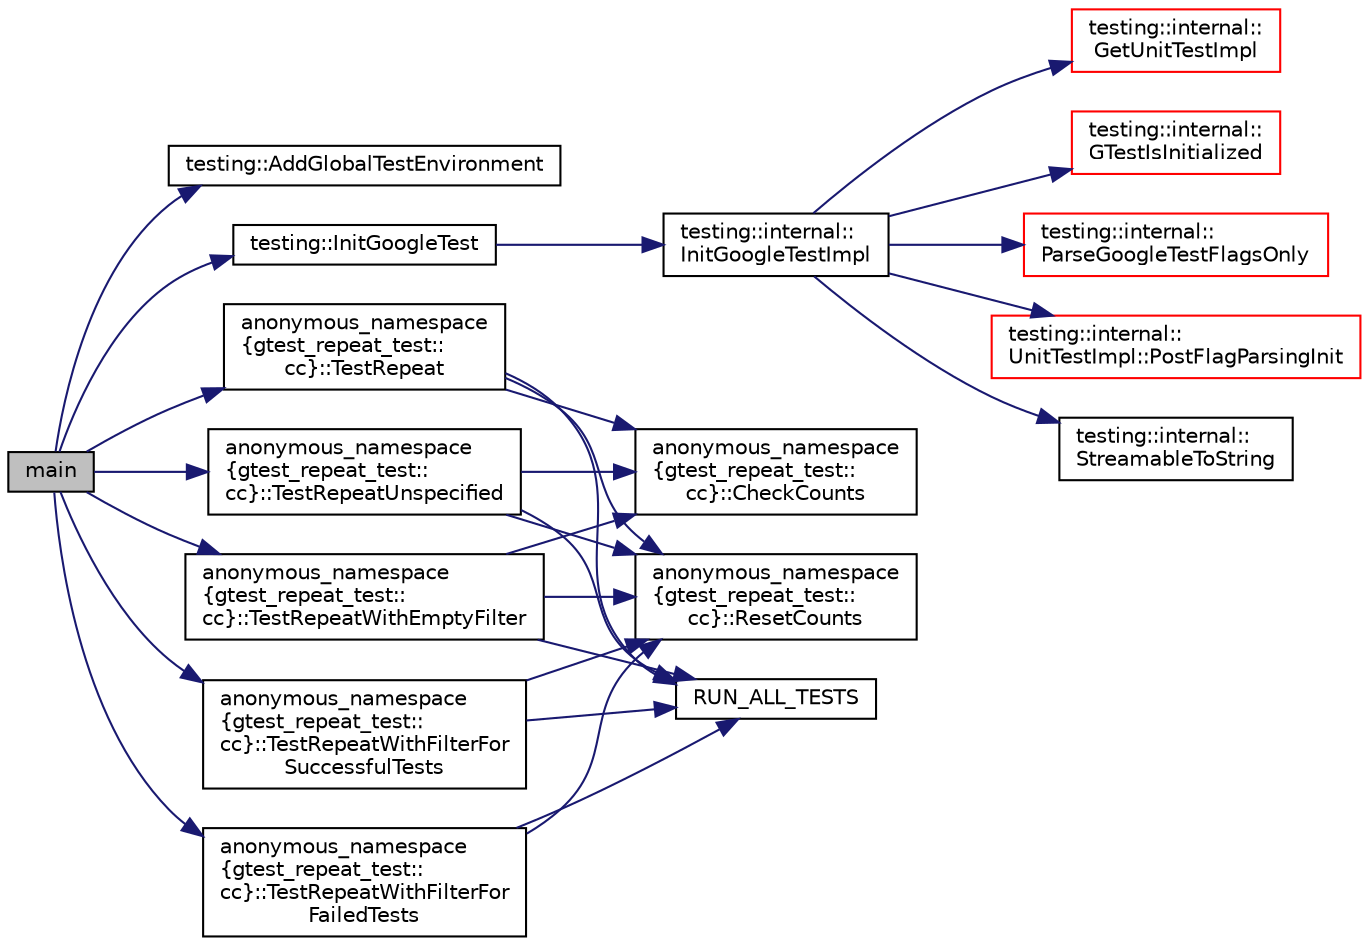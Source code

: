 digraph "main"
{
 // INTERACTIVE_SVG=YES
 // LATEX_PDF_SIZE
  bgcolor="transparent";
  edge [fontname="Helvetica",fontsize="10",labelfontname="Helvetica",labelfontsize="10"];
  node [fontname="Helvetica",fontsize="10",shape=record];
  rankdir="LR";
  Node1 [label="main",height=0.2,width=0.4,color="black", fillcolor="grey75", style="filled", fontcolor="black",tooltip=" "];
  Node1 -> Node2 [color="midnightblue",fontsize="10",style="solid",fontname="Helvetica"];
  Node2 [label="testing::AddGlobalTestEnvironment",height=0.2,width=0.4,color="black",URL="$d0/d75/namespacetesting.html#a460d7b998622e332392c1e00be3a60d5",tooltip=" "];
  Node1 -> Node3 [color="midnightblue",fontsize="10",style="solid",fontname="Helvetica"];
  Node3 [label="testing::InitGoogleTest",height=0.2,width=0.4,color="black",URL="$d0/d75/namespacetesting.html#a2ba4fda7f4d403cbcdf289327009a2da",tooltip=" "];
  Node3 -> Node4 [color="midnightblue",fontsize="10",style="solid",fontname="Helvetica"];
  Node4 [label="testing::internal::\lInitGoogleTestImpl",height=0.2,width=0.4,color="black",URL="$d0/da7/namespacetesting_1_1internal.html#ac3c6fa93391768aa91c6238b31aaeeb5",tooltip=" "];
  Node4 -> Node5 [color="midnightblue",fontsize="10",style="solid",fontname="Helvetica"];
  Node5 [label="testing::internal::\lGetUnitTestImpl",height=0.2,width=0.4,color="red",URL="$d0/da7/namespacetesting_1_1internal.html#a3ae874a4030c4aa27d77d67bf08d9e1d",tooltip=" "];
  Node4 -> Node9 [color="midnightblue",fontsize="10",style="solid",fontname="Helvetica"];
  Node9 [label="testing::internal::\lGTestIsInitialized",height=0.2,width=0.4,color="red",URL="$d0/da7/namespacetesting_1_1internal.html#a91e707e0d371fae0224ffd37f0d042af",tooltip=" "];
  Node4 -> Node11 [color="midnightblue",fontsize="10",style="solid",fontname="Helvetica"];
  Node11 [label="testing::internal::\lParseGoogleTestFlagsOnly",height=0.2,width=0.4,color="red",URL="$d0/da7/namespacetesting_1_1internal.html#a5655276556ac09c8d184920553da3e90",tooltip=" "];
  Node4 -> Node41 [color="midnightblue",fontsize="10",style="solid",fontname="Helvetica"];
  Node41 [label="testing::internal::\lUnitTestImpl::PostFlagParsingInit",height=0.2,width=0.4,color="red",URL="$d7/dda/classtesting_1_1internal_1_1_unit_test_impl.html#a3d68c6d1fdec822210f96171a3b57b47",tooltip=" "];
  Node4 -> Node40 [color="midnightblue",fontsize="10",style="solid",fontname="Helvetica"];
  Node40 [label="testing::internal::\lStreamableToString",height=0.2,width=0.4,color="black",URL="$d0/da7/namespacetesting_1_1internal.html#aad4beed95d0846e6ffc5da0978ef3bb9",tooltip=" "];
  Node1 -> Node71 [color="midnightblue",fontsize="10",style="solid",fontname="Helvetica"];
  Node71 [label="anonymous_namespace\l\{gtest_repeat_test::\lcc\}::TestRepeat",height=0.2,width=0.4,color="black",URL="$de/db4/namespaceanonymous__namespace_02gtest__repeat__test_8cc_03.html#ac6c14e8fb28c49a0a9cbc154a02e7e18",tooltip=" "];
  Node71 -> Node72 [color="midnightblue",fontsize="10",style="solid",fontname="Helvetica"];
  Node72 [label="anonymous_namespace\l\{gtest_repeat_test::\lcc\}::CheckCounts",height=0.2,width=0.4,color="black",URL="$de/db4/namespaceanonymous__namespace_02gtest__repeat__test_8cc_03.html#ab6bd8bb04c9da65056c1aec749bd91d1",tooltip=" "];
  Node71 -> Node73 [color="midnightblue",fontsize="10",style="solid",fontname="Helvetica"];
  Node73 [label="anonymous_namespace\l\{gtest_repeat_test::\lcc\}::ResetCounts",height=0.2,width=0.4,color="black",URL="$de/db4/namespaceanonymous__namespace_02gtest__repeat__test_8cc_03.html#a54650526a3b1a864a7b301f3673bc331",tooltip=" "];
  Node71 -> Node74 [color="midnightblue",fontsize="10",style="solid",fontname="Helvetica"];
  Node74 [label="RUN_ALL_TESTS",height=0.2,width=0.4,color="black",URL="$d8/d73/gtest_8h.html#a853a3792807489591d3d4a2f2ff9359f",tooltip=" "];
  Node1 -> Node75 [color="midnightblue",fontsize="10",style="solid",fontname="Helvetica"];
  Node75 [label="anonymous_namespace\l\{gtest_repeat_test::\lcc\}::TestRepeatUnspecified",height=0.2,width=0.4,color="black",URL="$de/db4/namespaceanonymous__namespace_02gtest__repeat__test_8cc_03.html#a5336fcc34807dff9a297615b985db1df",tooltip=" "];
  Node75 -> Node72 [color="midnightblue",fontsize="10",style="solid",fontname="Helvetica"];
  Node75 -> Node73 [color="midnightblue",fontsize="10",style="solid",fontname="Helvetica"];
  Node75 -> Node74 [color="midnightblue",fontsize="10",style="solid",fontname="Helvetica"];
  Node1 -> Node76 [color="midnightblue",fontsize="10",style="solid",fontname="Helvetica"];
  Node76 [label="anonymous_namespace\l\{gtest_repeat_test::\lcc\}::TestRepeatWithEmptyFilter",height=0.2,width=0.4,color="black",URL="$de/db4/namespaceanonymous__namespace_02gtest__repeat__test_8cc_03.html#a4a1f6e6f0b31639d1af243ed41eced62",tooltip=" "];
  Node76 -> Node72 [color="midnightblue",fontsize="10",style="solid",fontname="Helvetica"];
  Node76 -> Node73 [color="midnightblue",fontsize="10",style="solid",fontname="Helvetica"];
  Node76 -> Node74 [color="midnightblue",fontsize="10",style="solid",fontname="Helvetica"];
  Node1 -> Node77 [color="midnightblue",fontsize="10",style="solid",fontname="Helvetica"];
  Node77 [label="anonymous_namespace\l\{gtest_repeat_test::\lcc\}::TestRepeatWithFilterFor\lFailedTests",height=0.2,width=0.4,color="black",URL="$de/db4/namespaceanonymous__namespace_02gtest__repeat__test_8cc_03.html#a4bb75bdbf015ca7f0451a49507e9fca1",tooltip=" "];
  Node77 -> Node73 [color="midnightblue",fontsize="10",style="solid",fontname="Helvetica"];
  Node77 -> Node74 [color="midnightblue",fontsize="10",style="solid",fontname="Helvetica"];
  Node1 -> Node78 [color="midnightblue",fontsize="10",style="solid",fontname="Helvetica"];
  Node78 [label="anonymous_namespace\l\{gtest_repeat_test::\lcc\}::TestRepeatWithFilterFor\lSuccessfulTests",height=0.2,width=0.4,color="black",URL="$de/db4/namespaceanonymous__namespace_02gtest__repeat__test_8cc_03.html#a7571978a17d4a7ba5327797c2f623cc6",tooltip=" "];
  Node78 -> Node73 [color="midnightblue",fontsize="10",style="solid",fontname="Helvetica"];
  Node78 -> Node74 [color="midnightblue",fontsize="10",style="solid",fontname="Helvetica"];
}
